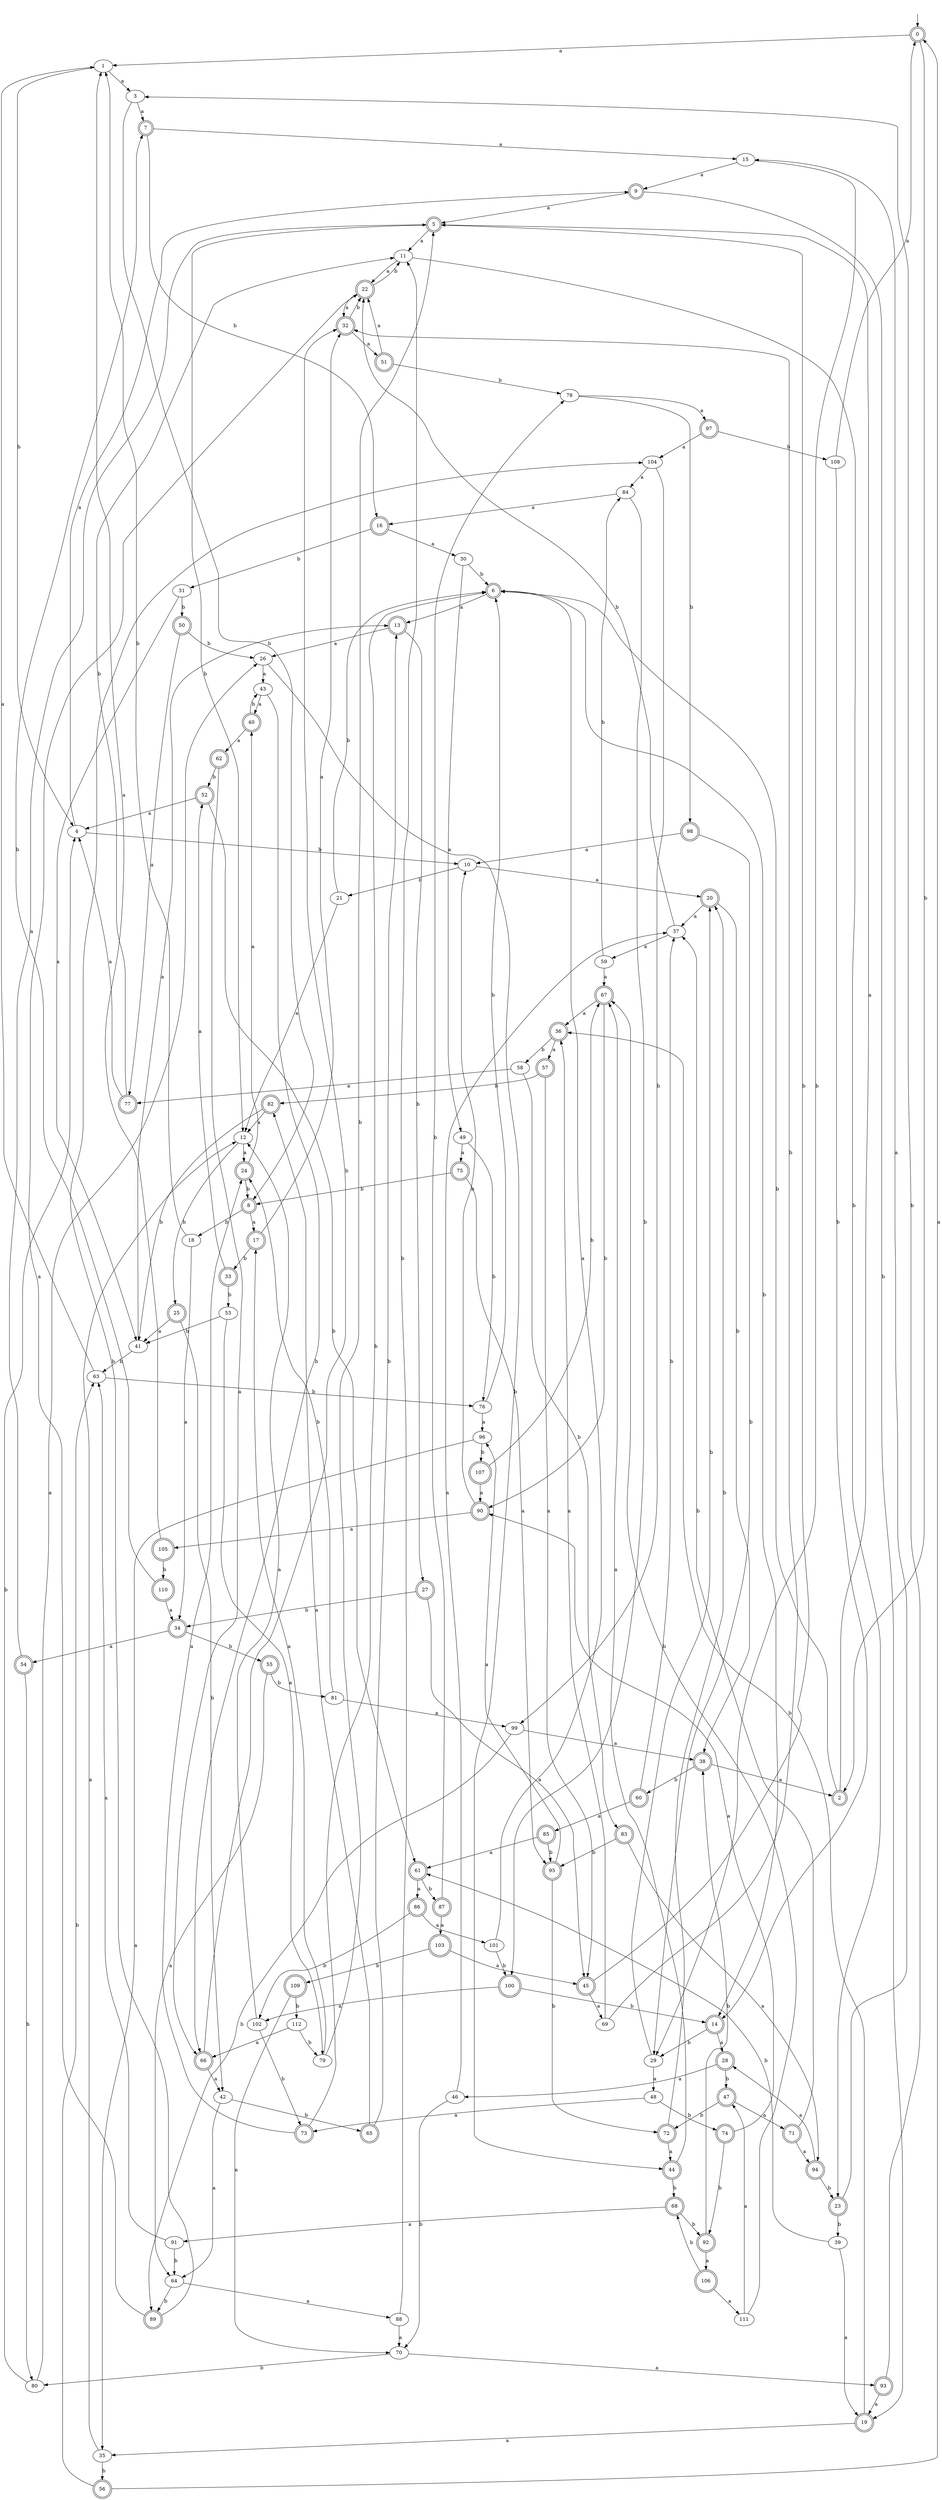 digraph RandomDFA {
  __start0 [label="", shape=none];
  __start0 -> 0 [label=""];
  0 [shape=circle] [shape=doublecircle]
  0 -> 1 [label="a"]
  0 -> 2 [label="b"]
  1
  1 -> 3 [label="a"]
  1 -> 4 [label="b"]
  2 [shape=doublecircle]
  2 -> 5 [label="a"]
  2 -> 6 [label="b"]
  3
  3 -> 7 [label="a"]
  3 -> 8 [label="b"]
  4
  4 -> 9 [label="a"]
  4 -> 10 [label="b"]
  5 [shape=doublecircle]
  5 -> 11 [label="a"]
  5 -> 12 [label="b"]
  6 [shape=doublecircle]
  6 -> 13 [label="a"]
  6 -> 14 [label="b"]
  7 [shape=doublecircle]
  7 -> 15 [label="a"]
  7 -> 16 [label="b"]
  8 [shape=doublecircle]
  8 -> 17 [label="a"]
  8 -> 18 [label="b"]
  9 [shape=doublecircle]
  9 -> 5 [label="a"]
  9 -> 19 [label="b"]
  10
  10 -> 20 [label="a"]
  10 -> 21 [label="b"]
  11
  11 -> 22 [label="a"]
  11 -> 23 [label="b"]
  12
  12 -> 24 [label="a"]
  12 -> 25 [label="b"]
  13 [shape=doublecircle]
  13 -> 26 [label="a"]
  13 -> 27 [label="b"]
  14 [shape=doublecircle]
  14 -> 28 [label="a"]
  14 -> 29 [label="b"]
  15
  15 -> 9 [label="a"]
  15 -> 29 [label="b"]
  16 [shape=doublecircle]
  16 -> 30 [label="a"]
  16 -> 31 [label="b"]
  17 [shape=doublecircle]
  17 -> 32 [label="a"]
  17 -> 33 [label="b"]
  18
  18 -> 34 [label="a"]
  18 -> 1 [label="b"]
  19 [shape=doublecircle]
  19 -> 35 [label="a"]
  19 -> 36 [label="b"]
  20 [shape=doublecircle]
  20 -> 37 [label="a"]
  20 -> 38 [label="b"]
  21
  21 -> 12 [label="a"]
  21 -> 6 [label="b"]
  22 [shape=doublecircle]
  22 -> 32 [label="a"]
  22 -> 11 [label="b"]
  23 [shape=doublecircle]
  23 -> 15 [label="a"]
  23 -> 39 [label="b"]
  24 [shape=doublecircle]
  24 -> 40 [label="a"]
  24 -> 8 [label="b"]
  25 [shape=doublecircle]
  25 -> 41 [label="a"]
  25 -> 42 [label="b"]
  26
  26 -> 43 [label="a"]
  26 -> 44 [label="b"]
  27 [shape=doublecircle]
  27 -> 45 [label="a"]
  27 -> 34 [label="b"]
  28 [shape=doublecircle]
  28 -> 46 [label="a"]
  28 -> 47 [label="b"]
  29
  29 -> 48 [label="a"]
  29 -> 20 [label="b"]
  30
  30 -> 49 [label="a"]
  30 -> 6 [label="b"]
  31
  31 -> 41 [label="a"]
  31 -> 50 [label="b"]
  32 [shape=doublecircle]
  32 -> 51 [label="a"]
  32 -> 22 [label="b"]
  33 [shape=doublecircle]
  33 -> 52 [label="a"]
  33 -> 53 [label="b"]
  34 [shape=doublecircle]
  34 -> 54 [label="a"]
  34 -> 55 [label="b"]
  35
  35 -> 12 [label="a"]
  35 -> 56 [label="b"]
  36 [shape=doublecircle]
  36 -> 57 [label="a"]
  36 -> 58 [label="b"]
  37
  37 -> 59 [label="a"]
  37 -> 22 [label="b"]
  38 [shape=doublecircle]
  38 -> 2 [label="a"]
  38 -> 60 [label="b"]
  39
  39 -> 19 [label="a"]
  39 -> 61 [label="b"]
  40 [shape=doublecircle]
  40 -> 62 [label="a"]
  40 -> 43 [label="b"]
  41
  41 -> 13 [label="a"]
  41 -> 63 [label="b"]
  42
  42 -> 64 [label="a"]
  42 -> 65 [label="b"]
  43
  43 -> 40 [label="a"]
  43 -> 66 [label="b"]
  44 [shape=doublecircle]
  44 -> 67 [label="a"]
  44 -> 68 [label="b"]
  45 [shape=doublecircle]
  45 -> 69 [label="a"]
  45 -> 5 [label="b"]
  46
  46 -> 37 [label="a"]
  46 -> 70 [label="b"]
  47 [shape=doublecircle]
  47 -> 71 [label="a"]
  47 -> 72 [label="b"]
  48
  48 -> 73 [label="a"]
  48 -> 74 [label="b"]
  49
  49 -> 75 [label="a"]
  49 -> 76 [label="b"]
  50 [shape=doublecircle]
  50 -> 77 [label="a"]
  50 -> 26 [label="b"]
  51 [shape=doublecircle]
  51 -> 22 [label="a"]
  51 -> 78 [label="b"]
  52 [shape=doublecircle]
  52 -> 4 [label="a"]
  52 -> 61 [label="b"]
  53
  53 -> 79 [label="a"]
  53 -> 41 [label="b"]
  54 [shape=doublecircle]
  54 -> 5 [label="a"]
  54 -> 80 [label="b"]
  55 [shape=doublecircle]
  55 -> 64 [label="a"]
  55 -> 81 [label="b"]
  56 [shape=doublecircle]
  56 -> 0 [label="a"]
  56 -> 63 [label="b"]
  57 [shape=doublecircle]
  57 -> 45 [label="a"]
  57 -> 82 [label="b"]
  58
  58 -> 77 [label="a"]
  58 -> 83 [label="b"]
  59
  59 -> 67 [label="a"]
  59 -> 84 [label="b"]
  60 [shape=doublecircle]
  60 -> 85 [label="a"]
  60 -> 37 [label="b"]
  61 [shape=doublecircle]
  61 -> 86 [label="a"]
  61 -> 87 [label="b"]
  62 [shape=doublecircle]
  62 -> 66 [label="a"]
  62 -> 52 [label="b"]
  63
  63 -> 1 [label="a"]
  63 -> 76 [label="b"]
  64
  64 -> 88 [label="a"]
  64 -> 89 [label="b"]
  65 [shape=doublecircle]
  65 -> 82 [label="a"]
  65 -> 13 [label="b"]
  66 [shape=doublecircle]
  66 -> 42 [label="a"]
  66 -> 32 [label="b"]
  67 [shape=doublecircle]
  67 -> 36 [label="a"]
  67 -> 90 [label="b"]
  68 [shape=doublecircle]
  68 -> 91 [label="a"]
  68 -> 92 [label="b"]
  69
  69 -> 36 [label="a"]
  69 -> 32 [label="b"]
  70
  70 -> 93 [label="a"]
  70 -> 80 [label="b"]
  71 [shape=doublecircle]
  71 -> 94 [label="a"]
  71 -> 37 [label="b"]
  72 [shape=doublecircle]
  72 -> 44 [label="a"]
  72 -> 20 [label="b"]
  73 [shape=doublecircle]
  73 -> 24 [label="a"]
  73 -> 6 [label="b"]
  74 [shape=doublecircle]
  74 -> 90 [label="a"]
  74 -> 92 [label="b"]
  75 [shape=doublecircle]
  75 -> 95 [label="a"]
  75 -> 8 [label="b"]
  76
  76 -> 96 [label="a"]
  76 -> 6 [label="b"]
  77 [shape=doublecircle]
  77 -> 4 [label="a"]
  77 -> 11 [label="b"]
  78
  78 -> 97 [label="a"]
  78 -> 98 [label="b"]
  79
  79 -> 17 [label="a"]
  79 -> 5 [label="b"]
  80
  80 -> 26 [label="a"]
  80 -> 4 [label="b"]
  81
  81 -> 99 [label="a"]
  81 -> 24 [label="b"]
  82 [shape=doublecircle]
  82 -> 12 [label="a"]
  82 -> 41 [label="b"]
  83 [shape=doublecircle]
  83 -> 94 [label="a"]
  83 -> 95 [label="b"]
  84
  84 -> 16 [label="a"]
  84 -> 100 [label="b"]
  85 [shape=doublecircle]
  85 -> 61 [label="a"]
  85 -> 95 [label="b"]
  86 [shape=doublecircle]
  86 -> 101 [label="a"]
  86 -> 102 [label="b"]
  87 [shape=doublecircle]
  87 -> 103 [label="a"]
  87 -> 78 [label="b"]
  88
  88 -> 70 [label="a"]
  88 -> 11 [label="b"]
  89 [shape=doublecircle]
  89 -> 22 [label="a"]
  89 -> 104 [label="b"]
  90 [shape=doublecircle]
  90 -> 105 [label="a"]
  90 -> 10 [label="b"]
  91
  91 -> 63 [label="a"]
  91 -> 64 [label="b"]
  92 [shape=doublecircle]
  92 -> 106 [label="a"]
  92 -> 38 [label="b"]
  93 [shape=doublecircle]
  93 -> 19 [label="a"]
  93 -> 3 [label="b"]
  94 [shape=doublecircle]
  94 -> 28 [label="a"]
  94 -> 23 [label="b"]
  95 [shape=doublecircle]
  95 -> 96 [label="a"]
  95 -> 72 [label="b"]
  96
  96 -> 35 [label="a"]
  96 -> 107 [label="b"]
  97 [shape=doublecircle]
  97 -> 104 [label="a"]
  97 -> 108 [label="b"]
  98 [shape=doublecircle]
  98 -> 10 [label="a"]
  98 -> 29 [label="b"]
  99
  99 -> 38 [label="a"]
  99 -> 89 [label="b"]
  100 [shape=doublecircle]
  100 -> 102 [label="a"]
  100 -> 14 [label="b"]
  101
  101 -> 6 [label="a"]
  101 -> 100 [label="b"]
  102
  102 -> 12 [label="a"]
  102 -> 73 [label="b"]
  103 [shape=doublecircle]
  103 -> 45 [label="a"]
  103 -> 109 [label="b"]
  104
  104 -> 84 [label="a"]
  104 -> 99 [label="b"]
  105 [shape=doublecircle]
  105 -> 1 [label="a"]
  105 -> 110 [label="b"]
  106 [shape=doublecircle]
  106 -> 111 [label="a"]
  106 -> 68 [label="b"]
  107 [shape=doublecircle]
  107 -> 90 [label="a"]
  107 -> 67 [label="b"]
  108
  108 -> 0 [label="a"]
  108 -> 14 [label="b"]
  109 [shape=doublecircle]
  109 -> 70 [label="a"]
  109 -> 112 [label="b"]
  110 [shape=doublecircle]
  110 -> 34 [label="a"]
  110 -> 7 [label="b"]
  111
  111 -> 47 [label="a"]
  111 -> 67 [label="b"]
  112
  112 -> 66 [label="a"]
  112 -> 79 [label="b"]
}
